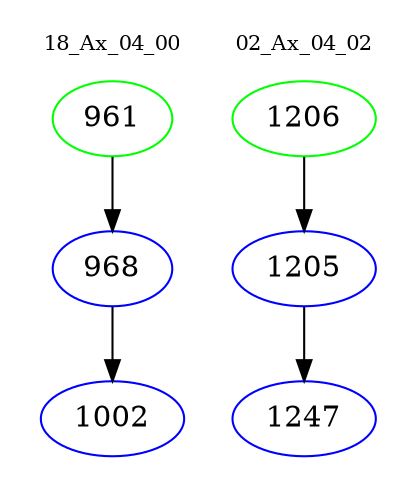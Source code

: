 digraph{
subgraph cluster_0 {
color = white
label = "18_Ax_04_00";
fontsize=10;
T0_961 [label="961", color="green"]
T0_961 -> T0_968 [color="black"]
T0_968 [label="968", color="blue"]
T0_968 -> T0_1002 [color="black"]
T0_1002 [label="1002", color="blue"]
}
subgraph cluster_1 {
color = white
label = "02_Ax_04_02";
fontsize=10;
T1_1206 [label="1206", color="green"]
T1_1206 -> T1_1205 [color="black"]
T1_1205 [label="1205", color="blue"]
T1_1205 -> T1_1247 [color="black"]
T1_1247 [label="1247", color="blue"]
}
}
